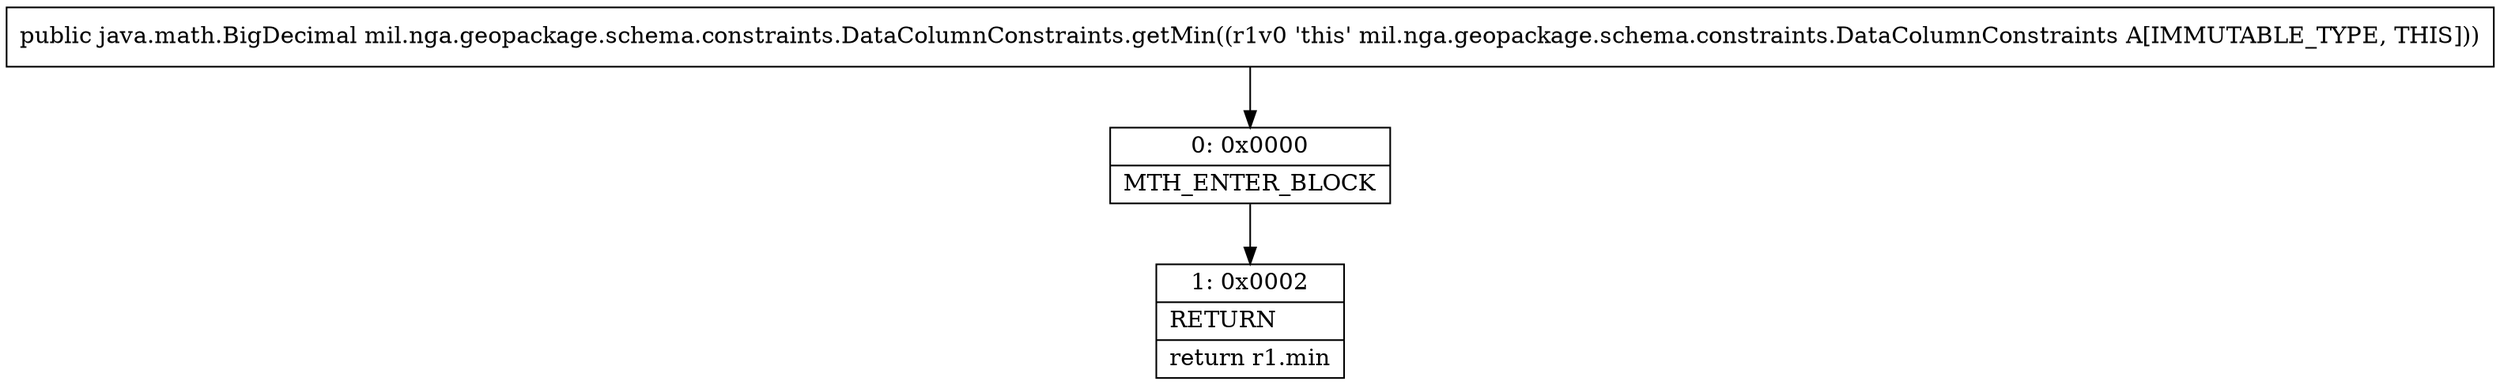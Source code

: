digraph "CFG formil.nga.geopackage.schema.constraints.DataColumnConstraints.getMin()Ljava\/math\/BigDecimal;" {
Node_0 [shape=record,label="{0\:\ 0x0000|MTH_ENTER_BLOCK\l}"];
Node_1 [shape=record,label="{1\:\ 0x0002|RETURN\l|return r1.min\l}"];
MethodNode[shape=record,label="{public java.math.BigDecimal mil.nga.geopackage.schema.constraints.DataColumnConstraints.getMin((r1v0 'this' mil.nga.geopackage.schema.constraints.DataColumnConstraints A[IMMUTABLE_TYPE, THIS])) }"];
MethodNode -> Node_0;
Node_0 -> Node_1;
}

